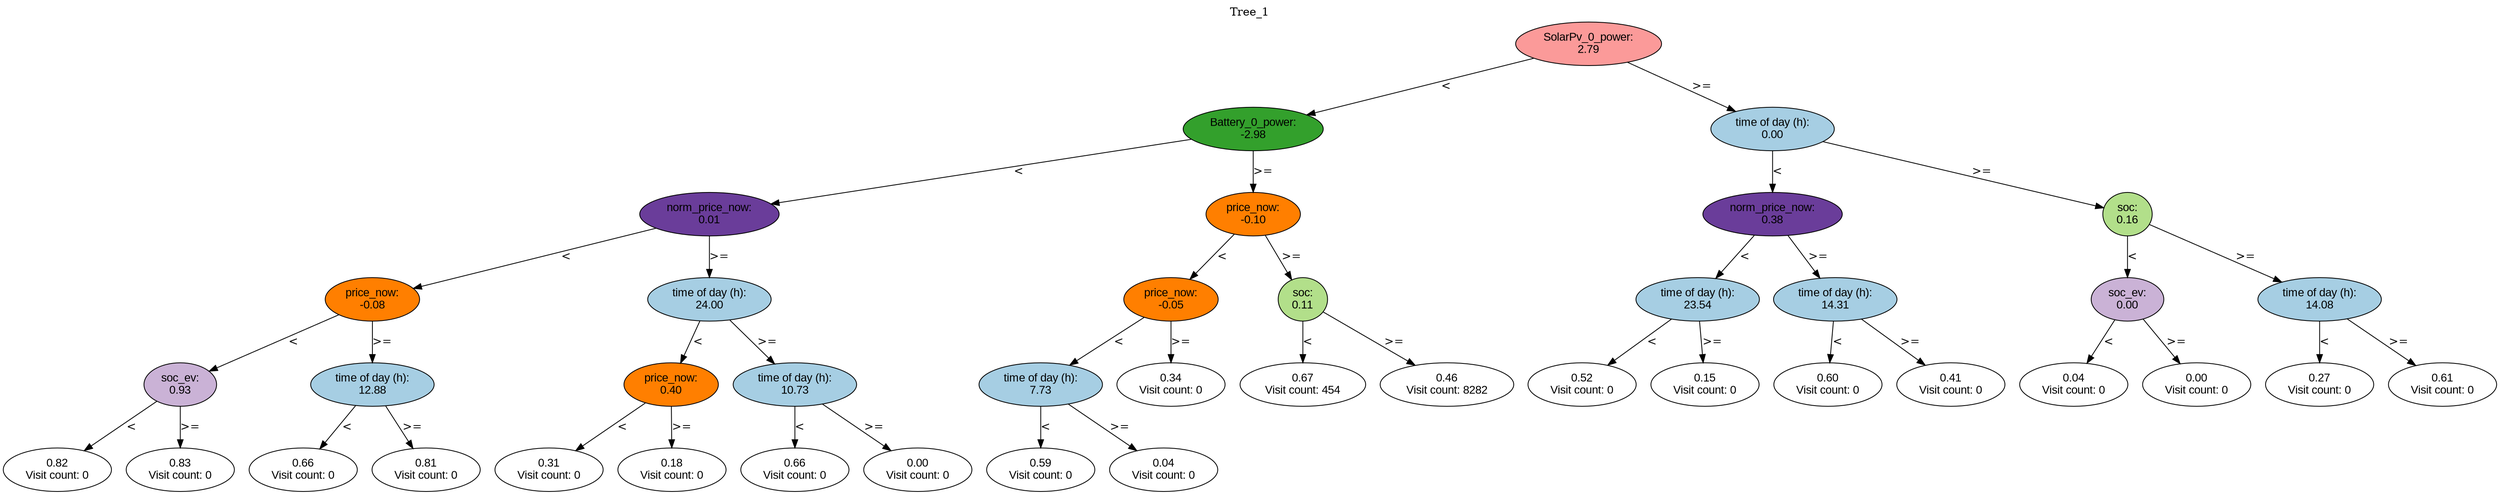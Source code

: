 digraph BST {
    node [fontname="Arial" style=filled colorscheme=paired12];
    0 [ label = "SolarPv_0_power:
2.79" fillcolor=5];
    1 [ label = "Battery_0_power:
-2.98" fillcolor=4];
    2 [ label = "norm_price_now:
0.01" fillcolor=10];
    3 [ label = "price_now:
-0.08" fillcolor=8];
    4 [ label = "soc_ev:
0.93" fillcolor=9];
    5 [ label = "0.82
Visit count: 0" fillcolor=white];
    6 [ label = "0.83
Visit count: 0" fillcolor=white];
    7 [ label = "time of day (h):
12.88" fillcolor=1];
    8 [ label = "0.66
Visit count: 0" fillcolor=white];
    9 [ label = "0.81
Visit count: 0" fillcolor=white];
    10 [ label = "time of day (h):
24.00" fillcolor=1];
    11 [ label = "price_now:
0.40" fillcolor=8];
    12 [ label = "0.31
Visit count: 0" fillcolor=white];
    13 [ label = "0.18
Visit count: 0" fillcolor=white];
    14 [ label = "time of day (h):
10.73" fillcolor=1];
    15 [ label = "0.66
Visit count: 0" fillcolor=white];
    16 [ label = "0.00
Visit count: 0" fillcolor=white];
    17 [ label = "price_now:
-0.10" fillcolor=8];
    18 [ label = "price_now:
-0.05" fillcolor=8];
    19 [ label = "time of day (h):
7.73" fillcolor=1];
    20 [ label = "0.59
Visit count: 0" fillcolor=white];
    21 [ label = "0.04
Visit count: 0" fillcolor=white];
    22 [ label = "0.34
Visit count: 0" fillcolor=white];
    23 [ label = "soc:
0.11" fillcolor=3];
    24 [ label = "0.67
Visit count: 454" fillcolor=white];
    25 [ label = "0.46
Visit count: 8282" fillcolor=white];
    26 [ label = "time of day (h):
0.00" fillcolor=1];
    27 [ label = "norm_price_now:
0.38" fillcolor=10];
    28 [ label = "time of day (h):
23.54" fillcolor=1];
    29 [ label = "0.52
Visit count: 0" fillcolor=white];
    30 [ label = "0.15
Visit count: 0" fillcolor=white];
    31 [ label = "time of day (h):
14.31" fillcolor=1];
    32 [ label = "0.60
Visit count: 0" fillcolor=white];
    33 [ label = "0.41
Visit count: 0" fillcolor=white];
    34 [ label = "soc:
0.16" fillcolor=3];
    35 [ label = "soc_ev:
0.00" fillcolor=9];
    36 [ label = "0.04
Visit count: 0" fillcolor=white];
    37 [ label = "0.00
Visit count: 0" fillcolor=white];
    38 [ label = "time of day (h):
14.08" fillcolor=1];
    39 [ label = "0.27
Visit count: 0" fillcolor=white];
    40 [ label = "0.61
Visit count: 0" fillcolor=white];

    0  -> 1[ label = "<"];
    0  -> 26[ label = ">="];
    1  -> 2[ label = "<"];
    1  -> 17[ label = ">="];
    2  -> 3[ label = "<"];
    2  -> 10[ label = ">="];
    3  -> 4[ label = "<"];
    3  -> 7[ label = ">="];
    4  -> 5[ label = "<"];
    4  -> 6[ label = ">="];
    7  -> 8[ label = "<"];
    7  -> 9[ label = ">="];
    10  -> 11[ label = "<"];
    10  -> 14[ label = ">="];
    11  -> 12[ label = "<"];
    11  -> 13[ label = ">="];
    14  -> 15[ label = "<"];
    14  -> 16[ label = ">="];
    17  -> 18[ label = "<"];
    17  -> 23[ label = ">="];
    18  -> 19[ label = "<"];
    18  -> 22[ label = ">="];
    19  -> 20[ label = "<"];
    19  -> 21[ label = ">="];
    23  -> 24[ label = "<"];
    23  -> 25[ label = ">="];
    26  -> 27[ label = "<"];
    26  -> 34[ label = ">="];
    27  -> 28[ label = "<"];
    27  -> 31[ label = ">="];
    28  -> 29[ label = "<"];
    28  -> 30[ label = ">="];
    31  -> 32[ label = "<"];
    31  -> 33[ label = ">="];
    34  -> 35[ label = "<"];
    34  -> 38[ label = ">="];
    35  -> 36[ label = "<"];
    35  -> 37[ label = ">="];
    38  -> 39[ label = "<"];
    38  -> 40[ label = ">="];

    labelloc="t";
    label="Tree_1";
}
